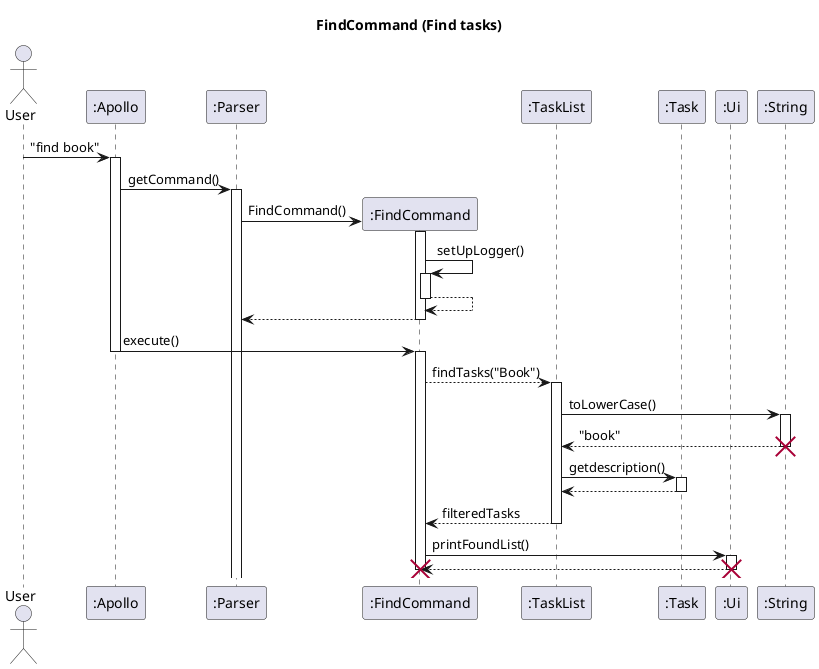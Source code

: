 @startuml
title FindCommand (Find tasks)

actor User
participant ":Apollo" as Apollo
participant ":Parser" as Parser
participant ":FindCommand" as Find
participant ":TaskList" as TaskList
participant ":Task" as Task
participant ":Ui" as Ui
participant ":String" as String

User -> Apollo : "find book"
activate Apollo
Apollo -> Parser : getCommand()
activate Parser
Parser -> Find** : FindCommand()
Find++
Find -> Find++ : setUpLogger()


return
return

Apollo -> Find : execute()
Apollo --
activate Find
Find --> TaskList : findTasks("Book")
activate TaskList
TaskList -> String : toLowerCase()
activate String
String --> TaskList : "book"
deactivate String
destroy String
TaskList -> Task : getdescription()
activate Task
Task --> TaskList
deactivate Task
TaskList --> Find: filteredTasks
deactivate TaskList
Find -> Ui : printFoundList()
activate Ui
Ui --> Find
deactivate Ui
destroy Ui
destroy Find













@enduml